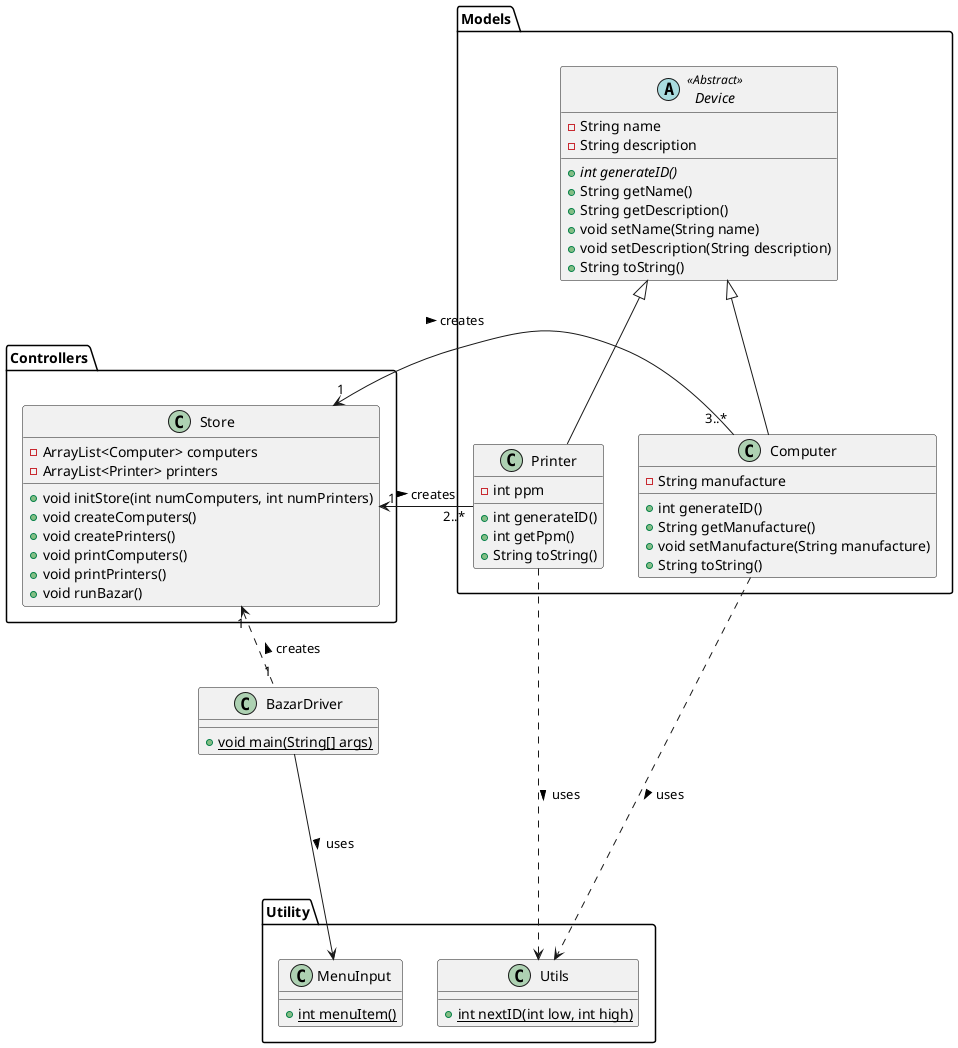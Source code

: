 @startuml


class BazarDriver {
    + {static} void main(String[] args)
}

package Controllers {
    class Store {
        - ArrayList<Computer> computers
        - ArrayList<Printer> printers
        + void initStore(int numComputers, int numPrinters)
        + void createComputers()
        + void createPrinters()
        + void printComputers()
        + void printPrinters()
        + void runBazar()
    }
}

package Models {

    class Printer {
        - int ppm
        + int generateID()
        + int getPpm()
        + String toString()
    }

    class Computer {
        - String manufacture
        + int generateID()
        + String getManufacture()
        + void setManufacture(String manufacture)
        + String toString()
    }

    abstract class Device <<Abstract>> {
        - String name
        - String description
        + {abstract} int generateID()
        + String getName()
        + String getDescription()
        + void setName(String name)
        + void setDescription(String description)
        + String toString()
    }
}

package Utility {
    class MenuInput {
        + {static} int menuItem()
    }

    class Utils {
        + {static} int nextID(int low, int high)
    }
}


Printer -u-|> Device
Computer -u-|> Device

Printer "2..*" -r-> "1" Store : creates <
Computer "3..*" -l-> "1" Store : creates <

Printer ...> Utils : uses >
Computer ...>  Utils : uses >

BazarDriver "1" .u.> "1" Store : creates >
BazarDriver ---> MenuInput : uses >


@enduml
